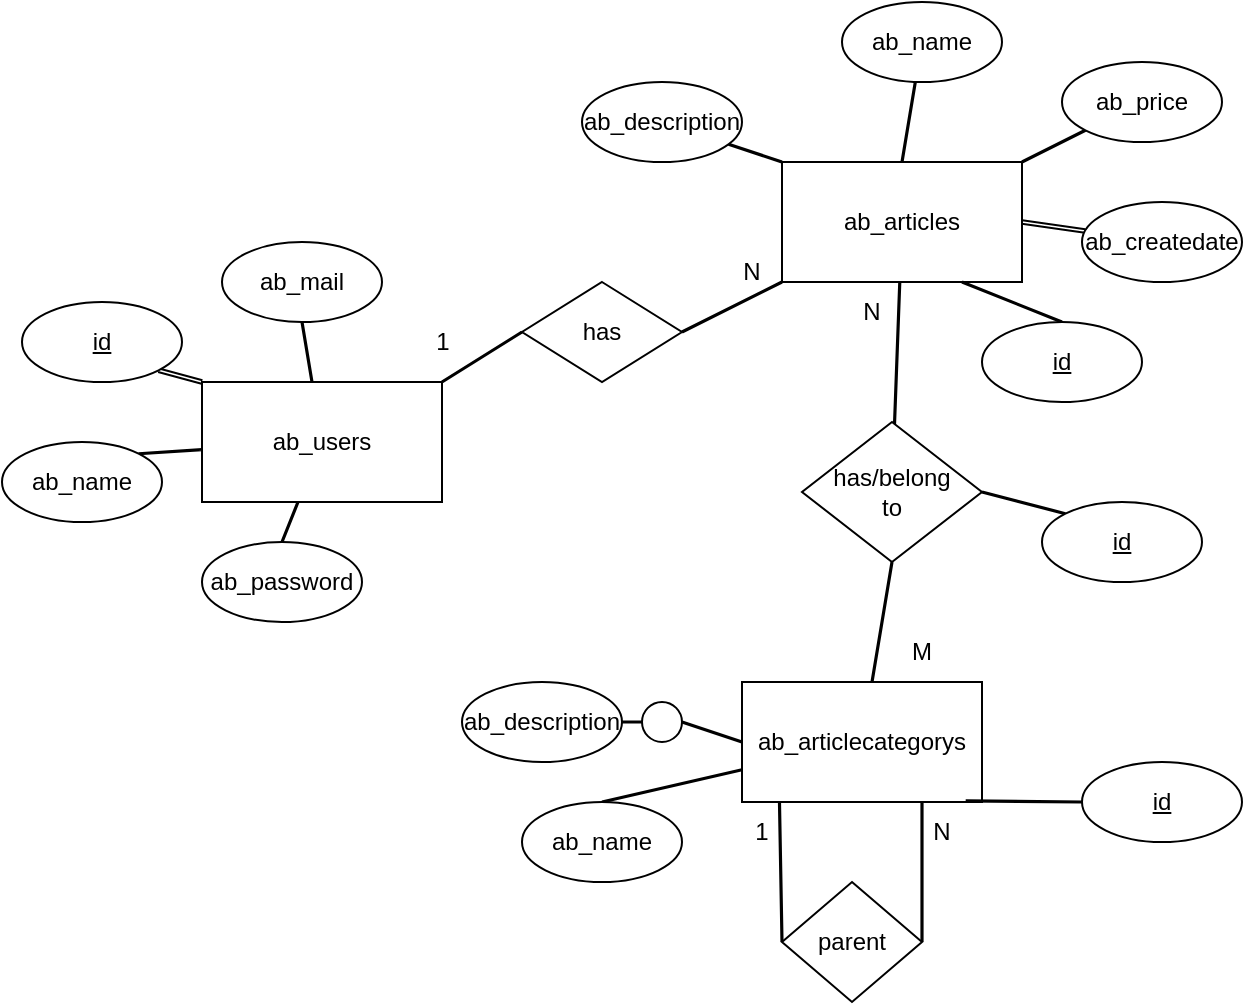 <mxfile version="17.2.4" type="device"><diagram id="R2lEEEUBdFMjLlhIrx00" name="Page-1"><mxGraphModel dx="824" dy="880" grid="1" gridSize="10" guides="1" tooltips="1" connect="1" arrows="1" fold="1" page="1" pageScale="1" pageWidth="850" pageHeight="1100" math="0" shadow="0" extFonts="Permanent Marker^https://fonts.googleapis.com/css?family=Permanent+Marker"><root><mxCell id="0"/><mxCell id="1" parent="0"/><mxCell id="GBMPkinikpX9UY8CaHHW-1" value="ab_users" style="rounded=0;whiteSpace=wrap;html=1;" vertex="1" parent="1"><mxGeometry x="120" y="270" width="120" height="60" as="geometry"/></mxCell><mxCell id="GBMPkinikpX9UY8CaHHW-27" style="edgeStyle=none;shape=link;rounded=0;orthogonalLoop=1;jettySize=auto;html=1;exitX=0.5;exitY=0;exitDx=0;exitDy=0;width=-0.588;" edge="1" parent="1" source="GBMPkinikpX9UY8CaHHW-2" target="GBMPkinikpX9UY8CaHHW-22"><mxGeometry relative="1" as="geometry"/></mxCell><mxCell id="GBMPkinikpX9UY8CaHHW-28" style="edgeStyle=none;shape=link;rounded=0;orthogonalLoop=1;jettySize=auto;html=1;exitX=0;exitY=0;exitDx=0;exitDy=0;width=0.588;" edge="1" parent="1" source="GBMPkinikpX9UY8CaHHW-2" target="GBMPkinikpX9UY8CaHHW-24"><mxGeometry relative="1" as="geometry"/></mxCell><mxCell id="GBMPkinikpX9UY8CaHHW-29" style="edgeStyle=none;shape=link;rounded=0;orthogonalLoop=1;jettySize=auto;html=1;exitX=1;exitY=0;exitDx=0;exitDy=0;width=-0.588;" edge="1" parent="1" source="GBMPkinikpX9UY8CaHHW-2" target="GBMPkinikpX9UY8CaHHW-23"><mxGeometry relative="1" as="geometry"/></mxCell><mxCell id="GBMPkinikpX9UY8CaHHW-30" style="edgeStyle=none;shape=link;rounded=0;orthogonalLoop=1;jettySize=auto;html=1;exitX=1;exitY=0.5;exitDx=0;exitDy=0;width=-1.765;" edge="1" parent="1" source="GBMPkinikpX9UY8CaHHW-2" target="GBMPkinikpX9UY8CaHHW-26"><mxGeometry relative="1" as="geometry"/></mxCell><mxCell id="GBMPkinikpX9UY8CaHHW-2" value="ab_articles" style="rounded=0;whiteSpace=wrap;html=1;" vertex="1" parent="1"><mxGeometry x="410" y="160" width="120" height="60" as="geometry"/></mxCell><mxCell id="GBMPkinikpX9UY8CaHHW-50" style="edgeStyle=none;shape=link;rounded=0;orthogonalLoop=1;jettySize=auto;html=1;exitX=0.75;exitY=1;exitDx=0;exitDy=0;width=0.588;entryX=1;entryY=0.5;entryDx=0;entryDy=0;" edge="1" parent="1" source="GBMPkinikpX9UY8CaHHW-3" target="GBMPkinikpX9UY8CaHHW-49"><mxGeometry relative="1" as="geometry"/></mxCell><mxCell id="GBMPkinikpX9UY8CaHHW-51" style="edgeStyle=none;shape=link;rounded=0;orthogonalLoop=1;jettySize=auto;html=1;exitX=0.156;exitY=0.986;exitDx=0;exitDy=0;entryX=0;entryY=0.5;entryDx=0;entryDy=0;width=0.588;exitPerimeter=0;" edge="1" parent="1" source="GBMPkinikpX9UY8CaHHW-3" target="GBMPkinikpX9UY8CaHHW-49"><mxGeometry relative="1" as="geometry"/></mxCell><mxCell id="GBMPkinikpX9UY8CaHHW-3" value="ab_articlecategorys" style="rounded=0;whiteSpace=wrap;html=1;" vertex="1" parent="1"><mxGeometry x="390" y="420" width="120" height="60" as="geometry"/></mxCell><mxCell id="GBMPkinikpX9UY8CaHHW-18" style="edgeStyle=none;shape=link;rounded=0;orthogonalLoop=1;jettySize=auto;html=1;exitX=1;exitY=1;exitDx=0;exitDy=0;entryX=0;entryY=0;entryDx=0;entryDy=0;width=-1.765;" edge="1" parent="1" source="GBMPkinikpX9UY8CaHHW-5" target="GBMPkinikpX9UY8CaHHW-1"><mxGeometry relative="1" as="geometry"/></mxCell><mxCell id="GBMPkinikpX9UY8CaHHW-5" value="&lt;u&gt;id&lt;/u&gt;" style="ellipse;whiteSpace=wrap;html=1;" vertex="1" parent="1"><mxGeometry x="30" y="230" width="80" height="40" as="geometry"/></mxCell><mxCell id="GBMPkinikpX9UY8CaHHW-19" style="edgeStyle=none;shape=link;rounded=0;orthogonalLoop=1;jettySize=auto;html=1;exitX=1;exitY=0;exitDx=0;exitDy=0;width=-0.588;" edge="1" parent="1" source="GBMPkinikpX9UY8CaHHW-6" target="GBMPkinikpX9UY8CaHHW-1"><mxGeometry relative="1" as="geometry"/></mxCell><mxCell id="GBMPkinikpX9UY8CaHHW-6" value="ab_name" style="ellipse;whiteSpace=wrap;html=1;" vertex="1" parent="1"><mxGeometry x="20" y="300" width="80" height="40" as="geometry"/></mxCell><mxCell id="GBMPkinikpX9UY8CaHHW-20" style="edgeStyle=none;shape=link;rounded=0;orthogonalLoop=1;jettySize=auto;html=1;exitX=0.5;exitY=0;exitDx=0;exitDy=0;width=0.588;" edge="1" parent="1" source="GBMPkinikpX9UY8CaHHW-8" target="GBMPkinikpX9UY8CaHHW-1"><mxGeometry relative="1" as="geometry"/></mxCell><mxCell id="GBMPkinikpX9UY8CaHHW-8" value="ab_password" style="ellipse;whiteSpace=wrap;html=1;" vertex="1" parent="1"><mxGeometry x="120" y="350" width="80" height="40" as="geometry"/></mxCell><mxCell id="GBMPkinikpX9UY8CaHHW-12" style="rounded=0;orthogonalLoop=1;jettySize=auto;html=1;exitX=0.5;exitY=1;exitDx=0;exitDy=0;shape=link;width=0.588;" edge="1" parent="1" source="GBMPkinikpX9UY8CaHHW-10" target="GBMPkinikpX9UY8CaHHW-1"><mxGeometry relative="1" as="geometry"/></mxCell><mxCell id="GBMPkinikpX9UY8CaHHW-10" value="ab_mail" style="ellipse;whiteSpace=wrap;html=1;" vertex="1" parent="1"><mxGeometry x="130" y="200" width="80" height="40" as="geometry"/></mxCell><mxCell id="GBMPkinikpX9UY8CaHHW-22" value="ab_name" style="ellipse;whiteSpace=wrap;html=1;" vertex="1" parent="1"><mxGeometry x="440" y="80" width="80" height="40" as="geometry"/></mxCell><mxCell id="GBMPkinikpX9UY8CaHHW-23" value="ab_price" style="ellipse;whiteSpace=wrap;html=1;" vertex="1" parent="1"><mxGeometry x="550" y="110" width="80" height="40" as="geometry"/></mxCell><mxCell id="GBMPkinikpX9UY8CaHHW-24" value="ab_description" style="ellipse;whiteSpace=wrap;html=1;" vertex="1" parent="1"><mxGeometry x="310" y="120" width="80" height="40" as="geometry"/></mxCell><mxCell id="GBMPkinikpX9UY8CaHHW-26" value="ab_createdate" style="ellipse;whiteSpace=wrap;html=1;" vertex="1" parent="1"><mxGeometry x="560" y="180" width="80" height="40" as="geometry"/></mxCell><mxCell id="GBMPkinikpX9UY8CaHHW-32" style="edgeStyle=none;shape=link;rounded=0;orthogonalLoop=1;jettySize=auto;html=1;exitX=0.5;exitY=0;exitDx=0;exitDy=0;entryX=0.75;entryY=1;entryDx=0;entryDy=0;width=0.588;" edge="1" parent="1" source="GBMPkinikpX9UY8CaHHW-31" target="GBMPkinikpX9UY8CaHHW-2"><mxGeometry relative="1" as="geometry"/></mxCell><mxCell id="GBMPkinikpX9UY8CaHHW-31" value="&lt;u&gt;id&lt;/u&gt;" style="ellipse;whiteSpace=wrap;html=1;" vertex="1" parent="1"><mxGeometry x="510" y="240" width="80" height="40" as="geometry"/></mxCell><mxCell id="GBMPkinikpX9UY8CaHHW-34" style="edgeStyle=none;shape=link;rounded=0;orthogonalLoop=1;jettySize=auto;html=1;exitX=1;exitY=0.5;exitDx=0;exitDy=0;entryX=0;entryY=1;entryDx=0;entryDy=0;width=-0.588;" edge="1" parent="1" source="GBMPkinikpX9UY8CaHHW-33" target="GBMPkinikpX9UY8CaHHW-2"><mxGeometry relative="1" as="geometry"/></mxCell><mxCell id="GBMPkinikpX9UY8CaHHW-35" style="edgeStyle=none;shape=link;rounded=0;orthogonalLoop=1;jettySize=auto;html=1;exitX=0;exitY=0.5;exitDx=0;exitDy=0;entryX=1;entryY=0;entryDx=0;entryDy=0;width=0.588;" edge="1" parent="1" source="GBMPkinikpX9UY8CaHHW-33" target="GBMPkinikpX9UY8CaHHW-1"><mxGeometry relative="1" as="geometry"/></mxCell><mxCell id="GBMPkinikpX9UY8CaHHW-33" value="has" style="rhombus;whiteSpace=wrap;html=1;" vertex="1" parent="1"><mxGeometry x="280" y="220" width="80" height="50" as="geometry"/></mxCell><mxCell id="GBMPkinikpX9UY8CaHHW-36" value="N" style="text;html=1;strokeColor=none;fillColor=none;align=center;verticalAlign=middle;whiteSpace=wrap;rounded=0;" vertex="1" parent="1"><mxGeometry x="365" y="200" width="60" height="30" as="geometry"/></mxCell><mxCell id="GBMPkinikpX9UY8CaHHW-37" value="1" style="text;html=1;align=center;verticalAlign=middle;resizable=0;points=[];autosize=1;strokeColor=none;fillColor=none;" vertex="1" parent="1"><mxGeometry x="230" y="240" width="20" height="20" as="geometry"/></mxCell><mxCell id="GBMPkinikpX9UY8CaHHW-43" style="edgeStyle=none;shape=link;rounded=0;orthogonalLoop=1;jettySize=auto;html=1;exitX=0;exitY=0.5;exitDx=0;exitDy=0;entryX=0.932;entryY=0.99;entryDx=0;entryDy=0;entryPerimeter=0;width=0.588;" edge="1" parent="1" source="GBMPkinikpX9UY8CaHHW-38" target="GBMPkinikpX9UY8CaHHW-3"><mxGeometry relative="1" as="geometry"/></mxCell><mxCell id="GBMPkinikpX9UY8CaHHW-38" value="&lt;u&gt;id&lt;/u&gt;" style="ellipse;whiteSpace=wrap;html=1;" vertex="1" parent="1"><mxGeometry x="560" y="460" width="80" height="40" as="geometry"/></mxCell><mxCell id="GBMPkinikpX9UY8CaHHW-42" style="edgeStyle=none;shape=link;rounded=0;orthogonalLoop=1;jettySize=auto;html=1;exitX=0.5;exitY=0;exitDx=0;exitDy=0;width=-0.588;" edge="1" parent="1" source="GBMPkinikpX9UY8CaHHW-39" target="GBMPkinikpX9UY8CaHHW-3"><mxGeometry relative="1" as="geometry"/></mxCell><mxCell id="GBMPkinikpX9UY8CaHHW-39" value="ab_name" style="ellipse;whiteSpace=wrap;html=1;" vertex="1" parent="1"><mxGeometry x="280" y="480" width="80" height="40" as="geometry"/></mxCell><mxCell id="GBMPkinikpX9UY8CaHHW-41" style="edgeStyle=none;shape=link;rounded=0;orthogonalLoop=1;jettySize=auto;html=1;width=0.588;startArrow=none;entryX=0;entryY=0.5;entryDx=0;entryDy=0;exitX=1;exitY=0.5;exitDx=0;exitDy=0;" edge="1" parent="1" source="GBMPkinikpX9UY8CaHHW-44" target="GBMPkinikpX9UY8CaHHW-3"><mxGeometry relative="1" as="geometry"><mxPoint x="350" y="460" as="sourcePoint"/></mxGeometry></mxCell><mxCell id="GBMPkinikpX9UY8CaHHW-40" value="ab_description" style="ellipse;whiteSpace=wrap;html=1;" vertex="1" parent="1"><mxGeometry x="250" y="420" width="80" height="40" as="geometry"/></mxCell><mxCell id="GBMPkinikpX9UY8CaHHW-44" value="" style="ellipse;whiteSpace=wrap;html=1;aspect=fixed;" vertex="1" parent="1"><mxGeometry x="340" y="430" width="20" height="20" as="geometry"/></mxCell><mxCell id="GBMPkinikpX9UY8CaHHW-47" value="" style="edgeStyle=none;shape=link;rounded=0;orthogonalLoop=1;jettySize=auto;html=1;exitX=1;exitY=0.5;exitDx=0;exitDy=0;width=-0.588;endArrow=none;" edge="1" parent="1" source="GBMPkinikpX9UY8CaHHW-40" target="GBMPkinikpX9UY8CaHHW-44"><mxGeometry relative="1" as="geometry"><mxPoint x="360.0" y="510" as="sourcePoint"/><mxPoint x="405.0" y="480" as="targetPoint"/></mxGeometry></mxCell><mxCell id="GBMPkinikpX9UY8CaHHW-49" value="parent" style="rhombus;whiteSpace=wrap;html=1;" vertex="1" parent="1"><mxGeometry x="410" y="520" width="70" height="60" as="geometry"/></mxCell><mxCell id="GBMPkinikpX9UY8CaHHW-53" value="" style="edgeStyle=none;shape=link;rounded=0;orthogonalLoop=1;jettySize=auto;html=1;width=0.588;" edge="1" parent="1" source="GBMPkinikpX9UY8CaHHW-52" target="GBMPkinikpX9UY8CaHHW-2"><mxGeometry relative="1" as="geometry"/></mxCell><mxCell id="GBMPkinikpX9UY8CaHHW-54" style="edgeStyle=none;shape=link;rounded=0;orthogonalLoop=1;jettySize=auto;html=1;exitX=0.5;exitY=1;exitDx=0;exitDy=0;width=-0.588;" edge="1" parent="1" source="GBMPkinikpX9UY8CaHHW-52" target="GBMPkinikpX9UY8CaHHW-3"><mxGeometry relative="1" as="geometry"/></mxCell><mxCell id="GBMPkinikpX9UY8CaHHW-69" style="edgeStyle=none;shape=link;rounded=0;orthogonalLoop=1;jettySize=auto;html=1;exitX=1;exitY=0.5;exitDx=0;exitDy=0;width=-0.588;entryX=0;entryY=0;entryDx=0;entryDy=0;" edge="1" parent="1" source="GBMPkinikpX9UY8CaHHW-52" target="GBMPkinikpX9UY8CaHHW-70"><mxGeometry relative="1" as="geometry"><mxPoint x="560" y="325" as="targetPoint"/></mxGeometry></mxCell><mxCell id="GBMPkinikpX9UY8CaHHW-52" value="has/belong&lt;br&gt;to" style="rhombus;whiteSpace=wrap;html=1;" vertex="1" parent="1"><mxGeometry x="420" y="290" width="90" height="70" as="geometry"/></mxCell><mxCell id="GBMPkinikpX9UY8CaHHW-63" value="N" style="text;html=1;strokeColor=none;fillColor=none;align=center;verticalAlign=middle;whiteSpace=wrap;rounded=0;" vertex="1" parent="1"><mxGeometry x="425" y="220" width="60" height="30" as="geometry"/></mxCell><mxCell id="GBMPkinikpX9UY8CaHHW-65" value="M" style="text;html=1;strokeColor=none;fillColor=none;align=center;verticalAlign=middle;whiteSpace=wrap;rounded=0;" vertex="1" parent="1"><mxGeometry x="450" y="390" width="60" height="30" as="geometry"/></mxCell><mxCell id="GBMPkinikpX9UY8CaHHW-66" value="1" style="text;html=1;strokeColor=none;fillColor=none;align=center;verticalAlign=middle;whiteSpace=wrap;rounded=0;" vertex="1" parent="1"><mxGeometry x="370" y="480" width="60" height="30" as="geometry"/></mxCell><mxCell id="GBMPkinikpX9UY8CaHHW-67" value="N" style="text;html=1;strokeColor=none;fillColor=none;align=center;verticalAlign=middle;whiteSpace=wrap;rounded=0;" vertex="1" parent="1"><mxGeometry x="460" y="480" width="60" height="30" as="geometry"/></mxCell><mxCell id="GBMPkinikpX9UY8CaHHW-70" value="&lt;u&gt;id&lt;/u&gt;" style="ellipse;whiteSpace=wrap;html=1;" vertex="1" parent="1"><mxGeometry x="540" y="330" width="80" height="40" as="geometry"/></mxCell></root></mxGraphModel></diagram></mxfile>